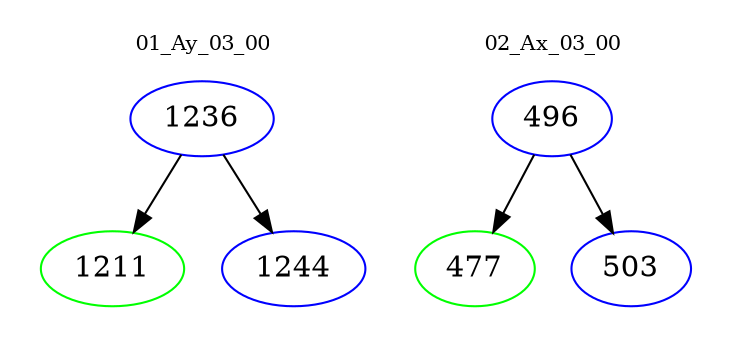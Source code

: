 digraph{
subgraph cluster_0 {
color = white
label = "01_Ay_03_00";
fontsize=10;
T0_1236 [label="1236", color="blue"]
T0_1236 -> T0_1211 [color="black"]
T0_1211 [label="1211", color="green"]
T0_1236 -> T0_1244 [color="black"]
T0_1244 [label="1244", color="blue"]
}
subgraph cluster_1 {
color = white
label = "02_Ax_03_00";
fontsize=10;
T1_496 [label="496", color="blue"]
T1_496 -> T1_477 [color="black"]
T1_477 [label="477", color="green"]
T1_496 -> T1_503 [color="black"]
T1_503 [label="503", color="blue"]
}
}
